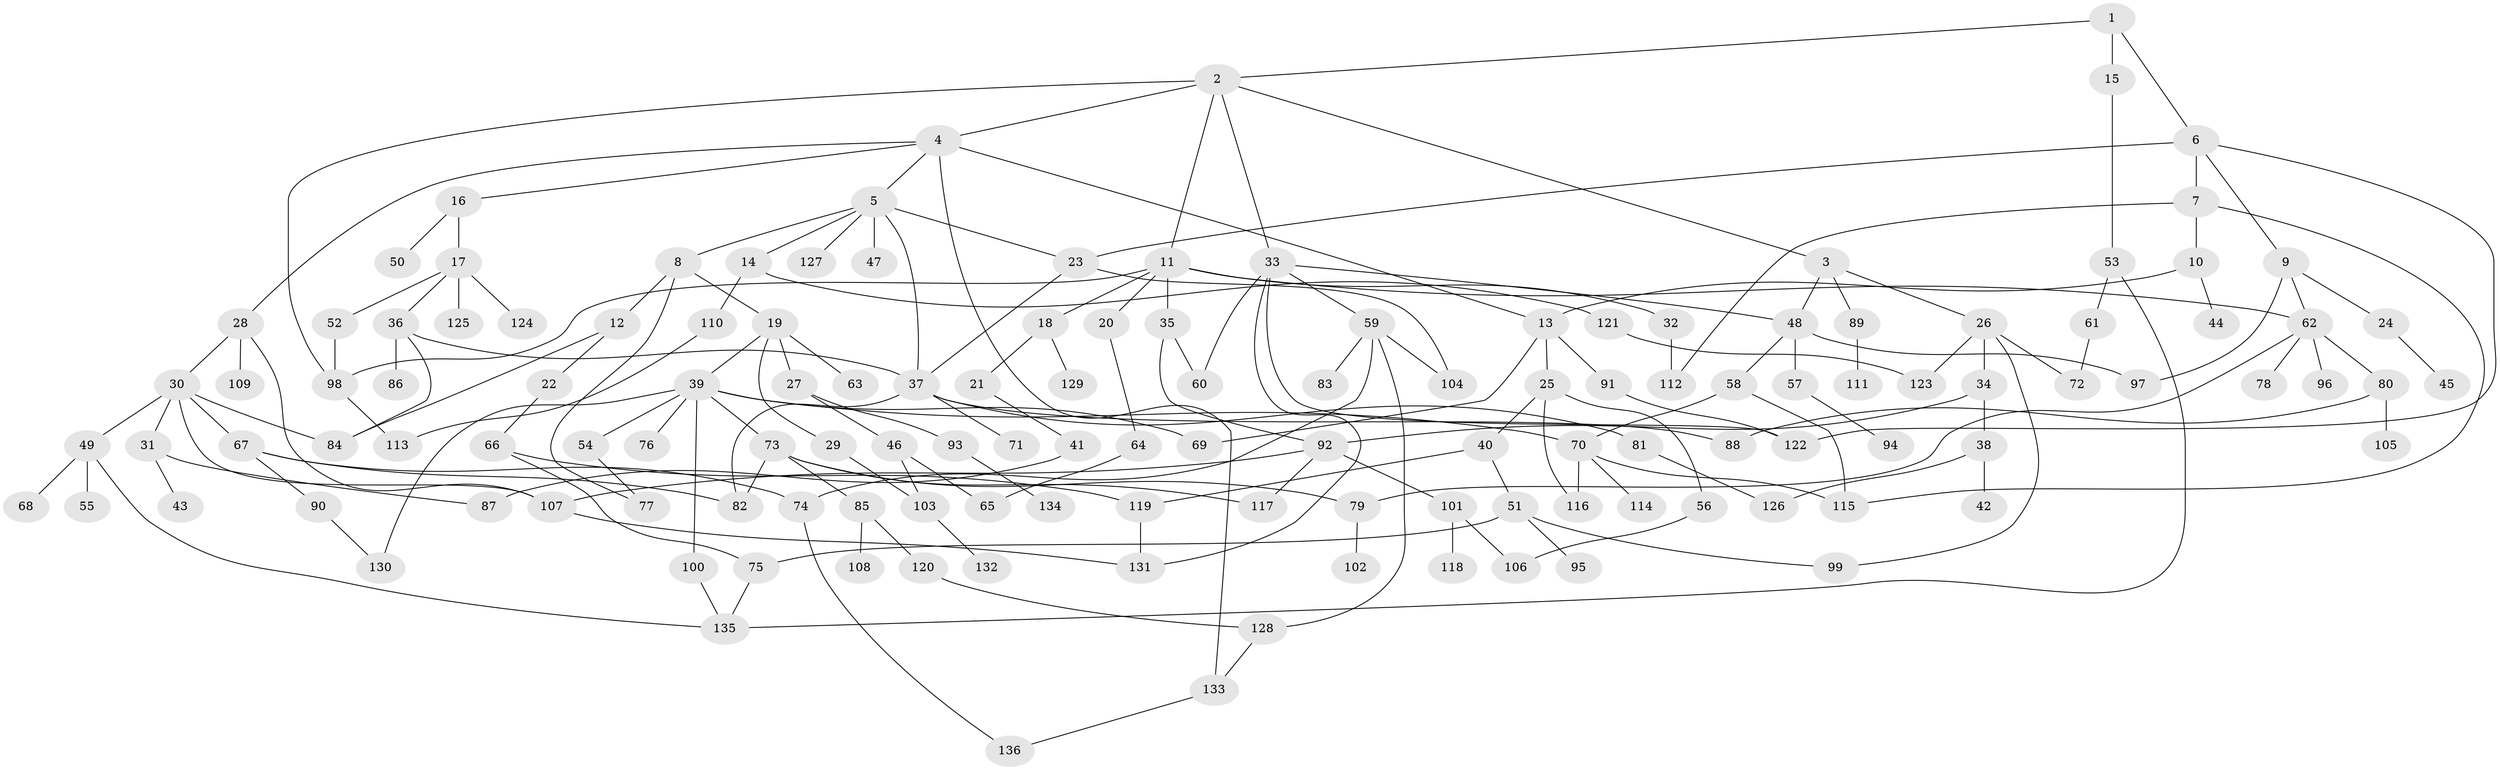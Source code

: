 // Generated by graph-tools (version 1.1) at 2025/10/02/27/25 16:10:53]
// undirected, 136 vertices, 186 edges
graph export_dot {
graph [start="1"]
  node [color=gray90,style=filled];
  1;
  2;
  3;
  4;
  5;
  6;
  7;
  8;
  9;
  10;
  11;
  12;
  13;
  14;
  15;
  16;
  17;
  18;
  19;
  20;
  21;
  22;
  23;
  24;
  25;
  26;
  27;
  28;
  29;
  30;
  31;
  32;
  33;
  34;
  35;
  36;
  37;
  38;
  39;
  40;
  41;
  42;
  43;
  44;
  45;
  46;
  47;
  48;
  49;
  50;
  51;
  52;
  53;
  54;
  55;
  56;
  57;
  58;
  59;
  60;
  61;
  62;
  63;
  64;
  65;
  66;
  67;
  68;
  69;
  70;
  71;
  72;
  73;
  74;
  75;
  76;
  77;
  78;
  79;
  80;
  81;
  82;
  83;
  84;
  85;
  86;
  87;
  88;
  89;
  90;
  91;
  92;
  93;
  94;
  95;
  96;
  97;
  98;
  99;
  100;
  101;
  102;
  103;
  104;
  105;
  106;
  107;
  108;
  109;
  110;
  111;
  112;
  113;
  114;
  115;
  116;
  117;
  118;
  119;
  120;
  121;
  122;
  123;
  124;
  125;
  126;
  127;
  128;
  129;
  130;
  131;
  132;
  133;
  134;
  135;
  136;
  1 -- 2;
  1 -- 6;
  1 -- 15;
  2 -- 3;
  2 -- 4;
  2 -- 11;
  2 -- 33;
  2 -- 98;
  3 -- 26;
  3 -- 89;
  3 -- 48;
  4 -- 5;
  4 -- 13;
  4 -- 16;
  4 -- 28;
  4 -- 133;
  5 -- 8;
  5 -- 14;
  5 -- 47;
  5 -- 127;
  5 -- 37;
  5 -- 23;
  6 -- 7;
  6 -- 9;
  6 -- 23;
  6 -- 122;
  7 -- 10;
  7 -- 112;
  7 -- 115;
  8 -- 12;
  8 -- 19;
  8 -- 77;
  9 -- 24;
  9 -- 62;
  9 -- 97;
  10 -- 44;
  10 -- 13;
  11 -- 18;
  11 -- 20;
  11 -- 32;
  11 -- 35;
  11 -- 98;
  11 -- 62;
  12 -- 22;
  12 -- 84;
  13 -- 25;
  13 -- 69;
  13 -- 91;
  14 -- 110;
  14 -- 121;
  15 -- 53;
  16 -- 17;
  16 -- 50;
  17 -- 36;
  17 -- 52;
  17 -- 124;
  17 -- 125;
  18 -- 21;
  18 -- 129;
  19 -- 27;
  19 -- 29;
  19 -- 39;
  19 -- 63;
  20 -- 64;
  21 -- 41;
  22 -- 66;
  23 -- 104;
  23 -- 37;
  24 -- 45;
  25 -- 40;
  25 -- 56;
  25 -- 116;
  26 -- 34;
  26 -- 72;
  26 -- 99;
  26 -- 123;
  27 -- 46;
  27 -- 93;
  28 -- 30;
  28 -- 107;
  28 -- 109;
  29 -- 103;
  30 -- 31;
  30 -- 49;
  30 -- 67;
  30 -- 107;
  30 -- 84;
  31 -- 43;
  31 -- 87;
  32 -- 112;
  33 -- 48;
  33 -- 59;
  33 -- 60;
  33 -- 131;
  33 -- 122;
  34 -- 38;
  34 -- 92;
  35 -- 92;
  35 -- 60;
  36 -- 37;
  36 -- 84;
  36 -- 86;
  37 -- 71;
  37 -- 81;
  37 -- 88;
  37 -- 82;
  38 -- 42;
  38 -- 126;
  39 -- 54;
  39 -- 70;
  39 -- 73;
  39 -- 76;
  39 -- 100;
  39 -- 130;
  39 -- 69;
  40 -- 51;
  40 -- 119;
  41 -- 87;
  46 -- 65;
  46 -- 103;
  48 -- 57;
  48 -- 58;
  48 -- 97;
  49 -- 55;
  49 -- 68;
  49 -- 135;
  51 -- 95;
  51 -- 99;
  51 -- 75;
  52 -- 98;
  53 -- 61;
  53 -- 135;
  54 -- 77;
  56 -- 106;
  57 -- 94;
  58 -- 115;
  58 -- 70;
  59 -- 83;
  59 -- 128;
  59 -- 74;
  59 -- 104;
  61 -- 72;
  62 -- 78;
  62 -- 79;
  62 -- 80;
  62 -- 96;
  64 -- 65;
  66 -- 75;
  66 -- 119;
  67 -- 74;
  67 -- 82;
  67 -- 90;
  70 -- 114;
  70 -- 116;
  70 -- 115;
  73 -- 85;
  73 -- 117;
  73 -- 79;
  73 -- 82;
  74 -- 136;
  75 -- 135;
  79 -- 102;
  80 -- 105;
  80 -- 88;
  81 -- 126;
  85 -- 108;
  85 -- 120;
  89 -- 111;
  90 -- 130;
  91 -- 122;
  92 -- 101;
  92 -- 107;
  92 -- 117;
  93 -- 134;
  98 -- 113;
  100 -- 135;
  101 -- 118;
  101 -- 106;
  103 -- 132;
  107 -- 131;
  110 -- 113;
  119 -- 131;
  120 -- 128;
  121 -- 123;
  128 -- 133;
  133 -- 136;
}
